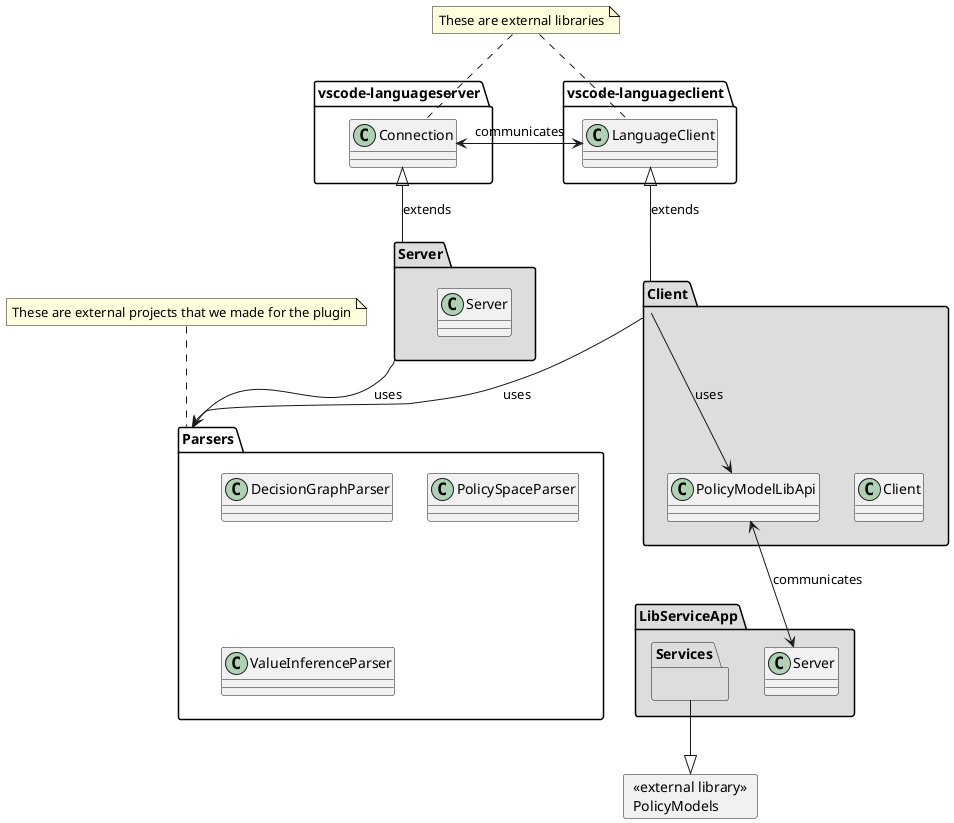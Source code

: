 @startuml




package vscode-languageclient  {
	class LanguageClient
}

package vscode-languageserver  {
	class Connection {

	}
}

package Server #DDDDDD {

	class Server {
	}
}


note "These are external libraries" as n_ext
n_ext .. Connection
n_ext .. LanguageClient

note "These are external projects that we made for the plugin" as n_ext2
n_ext2 .. Parsers

package Client #DDDDDD {
    class Client {
    }

	class PolicyModelLibApi { }
	
}

package Parsers {
    class DecisionGraphParser
    class PolicySpaceParser
    class ValueInferenceParser
}


package LibServiceApp #DDDDDD{
	class "Server" as LibServiceAppServer {}

	package Services #DDDDDD {
	}
}

card CLI [
    <<external library>>
	 PolicyModels
]

Services --|> CLI



LanguageClient <-left-> Connection : communicates
Client -up-|> LanguageClient : extends
Server -up-|> Connection : extends

Client -down-> Parsers : uses
Server -down-> Parsers : uses
PolicyModelLibApi <--> LibServiceAppServer: communicates
Client -->  PolicyModelLibApi: uses



@enduml